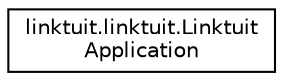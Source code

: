 digraph "Graphical Class Hierarchy"
{
 // LATEX_PDF_SIZE
  edge [fontname="Helvetica",fontsize="10",labelfontname="Helvetica",labelfontsize="10"];
  node [fontname="Helvetica",fontsize="10",shape=record];
  rankdir="LR";
  Node0 [label="linktuit.linktuit.Linktuit\lApplication",height=0.2,width=0.4,color="black", fillcolor="white", style="filled",URL="$classlinktuit_1_1linktuit_1_1_linktuit_application.html",tooltip=" "];
}
